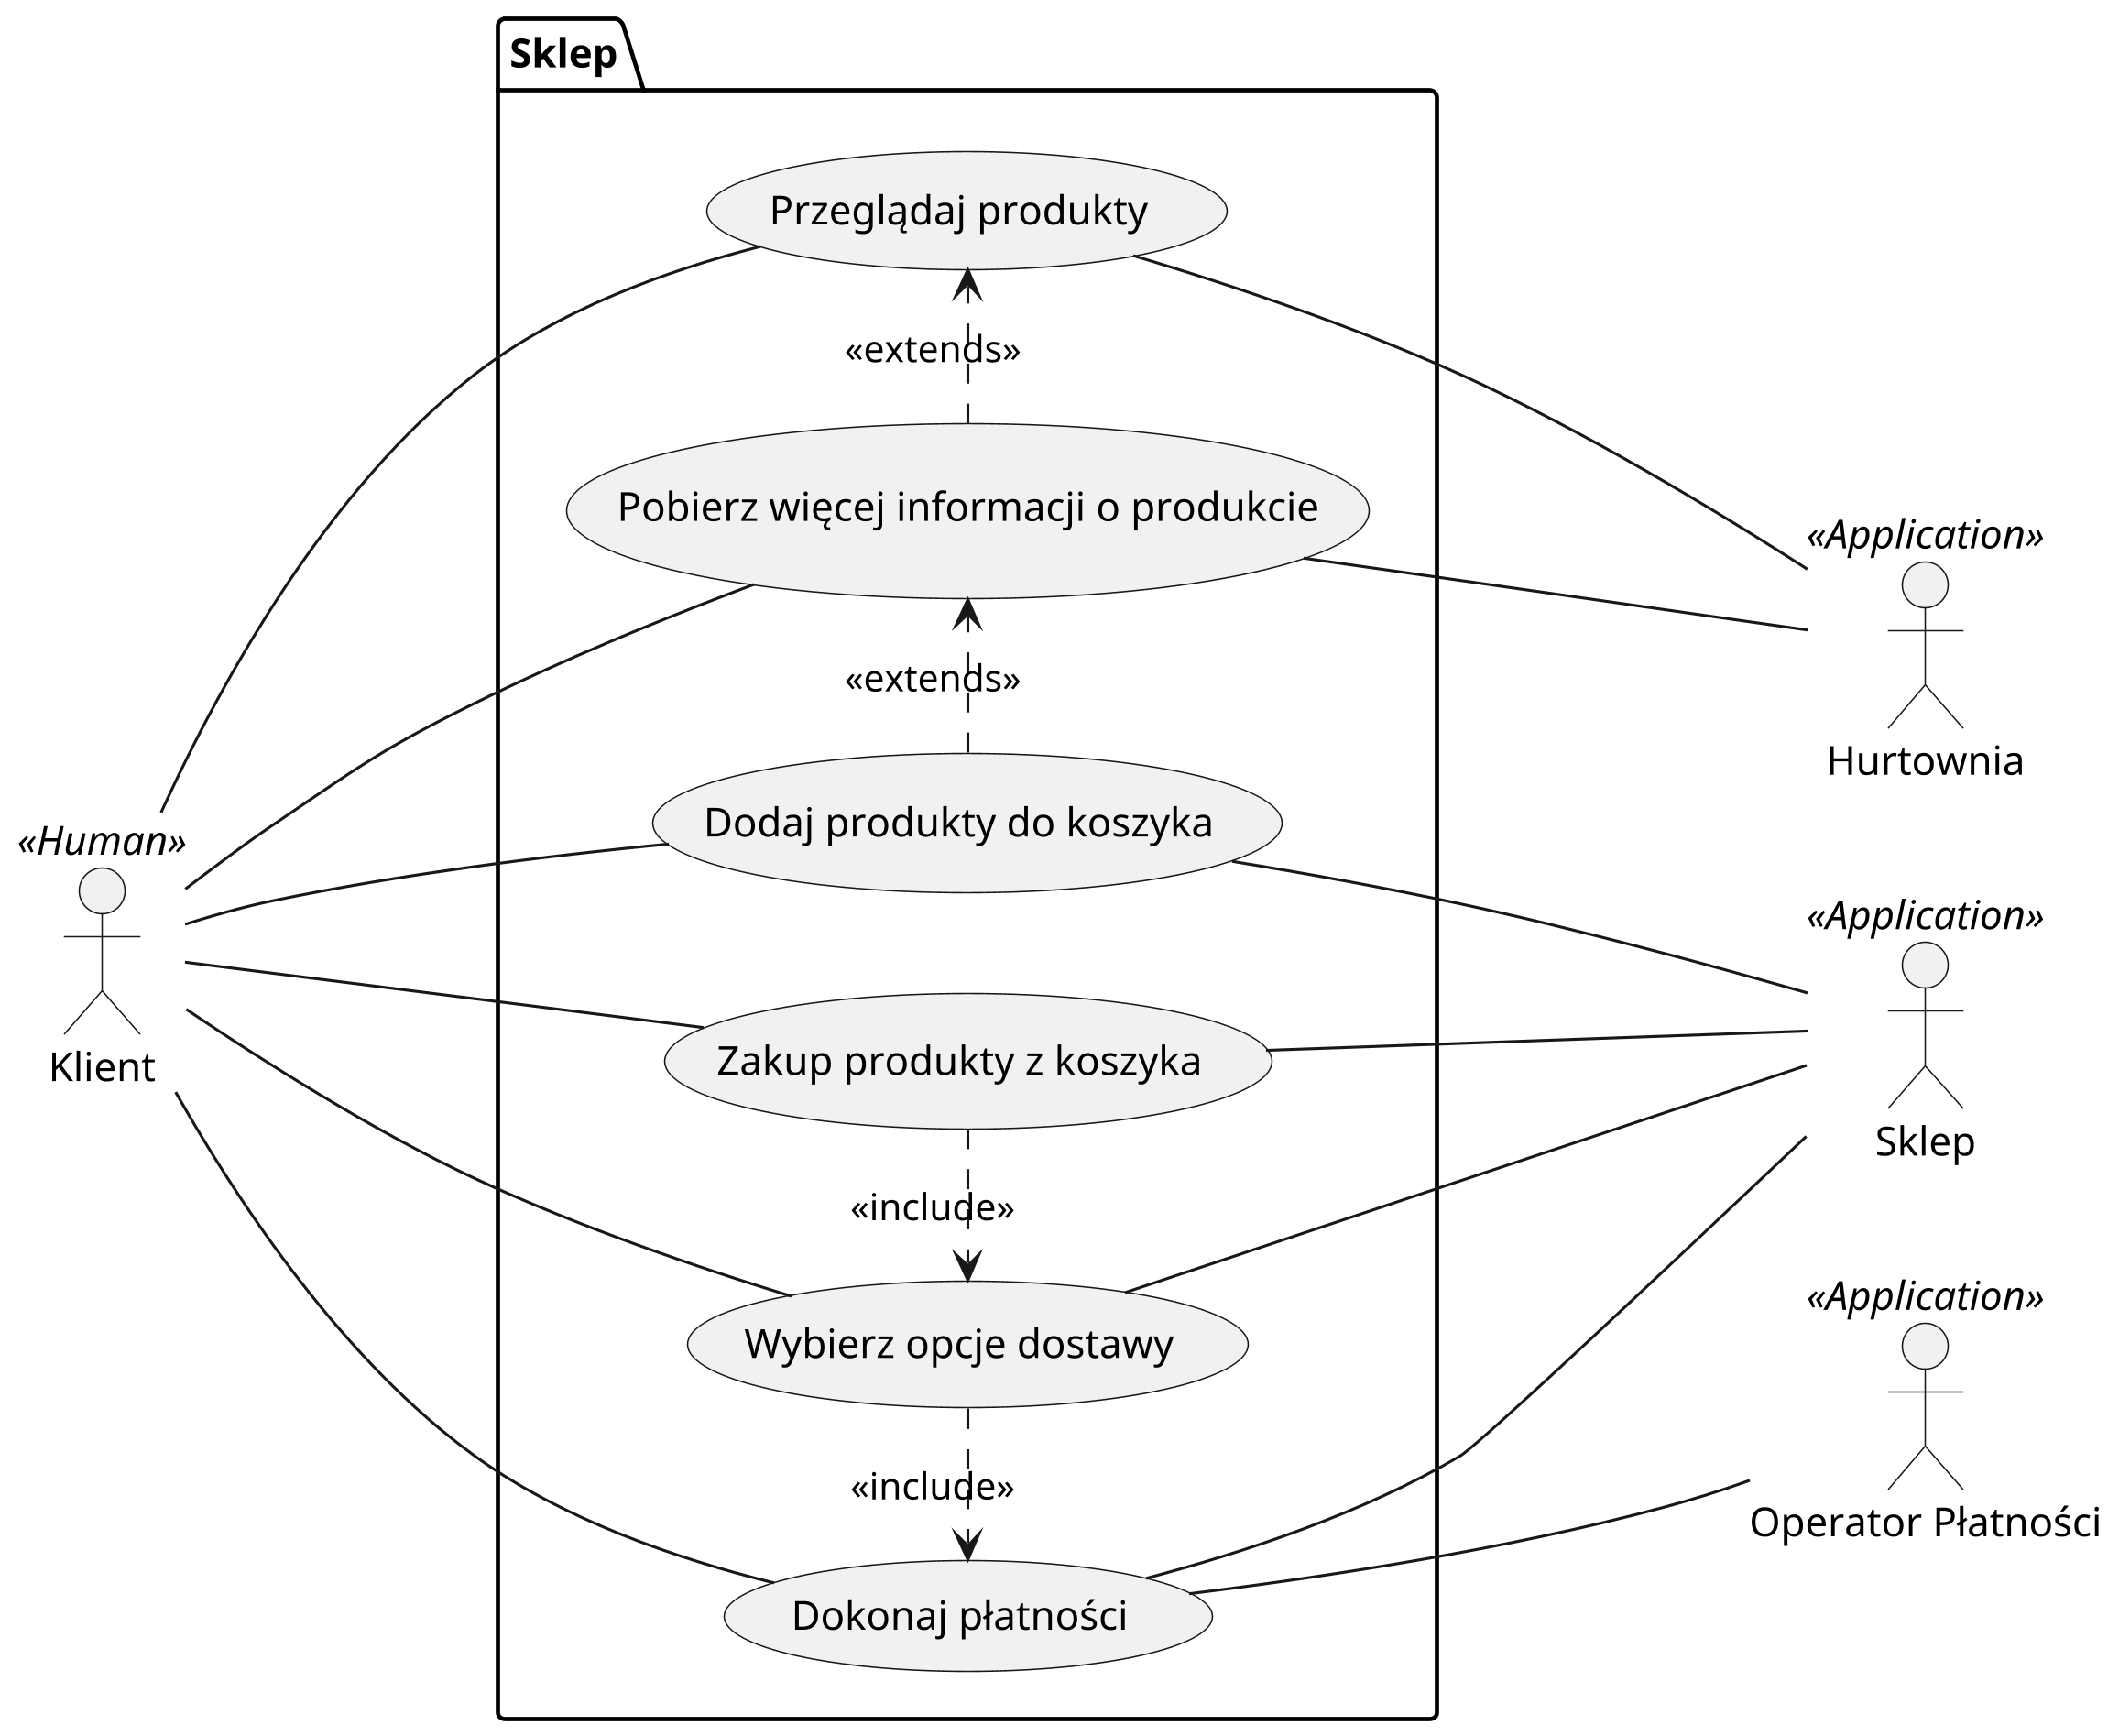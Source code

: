 @startuml
skinparam dpi 300
left to right direction
actor Klient as AK << Human >>
together {
        actor "Hurtownia" as AH << Application >>
        actor "Sklep" as AS << Application >>
        actor "Operator Płatności" as AO << Application >>
}
package Sklep {
        together {
                usecase "Przeglądaj produkty" as UC1
                usecase "Pobierz więcej informacji o produkcie" as UC6
                usecase "Dodaj produkty do koszyka" as UC2
        }
        usecase "Zakup produkty z koszyka" as UC3
        usecase "Wybierz opcje dostawy" as UC4
        usecase "Dokonaj płatności" as UC5
}

AK --- UC1
AK --- UC2
AK --- UC3
AK --- UC4
AK --- UC5
AK --- UC6

UC1 --- AH
UC6 --- AH

UC2 --- AS
UC3 --- AS
UC4 --- AS
UC5 --- AS

UC5 --- AO


UC6 .> UC1 : <<extends>>
UC2 .> UC6 : <<extends>>
UC3 .> UC4 : <<include>>
UC4 .> UC5 : <<include>>
@enduml
